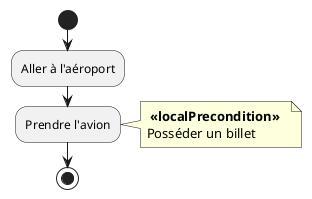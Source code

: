 

@startuml
start
:Aller à l'aéroport;
:Prendre l'avion;
note right
  <b> <<localPrecondition>> </b> 
  Posséder un billet
end note
stop
@enduml